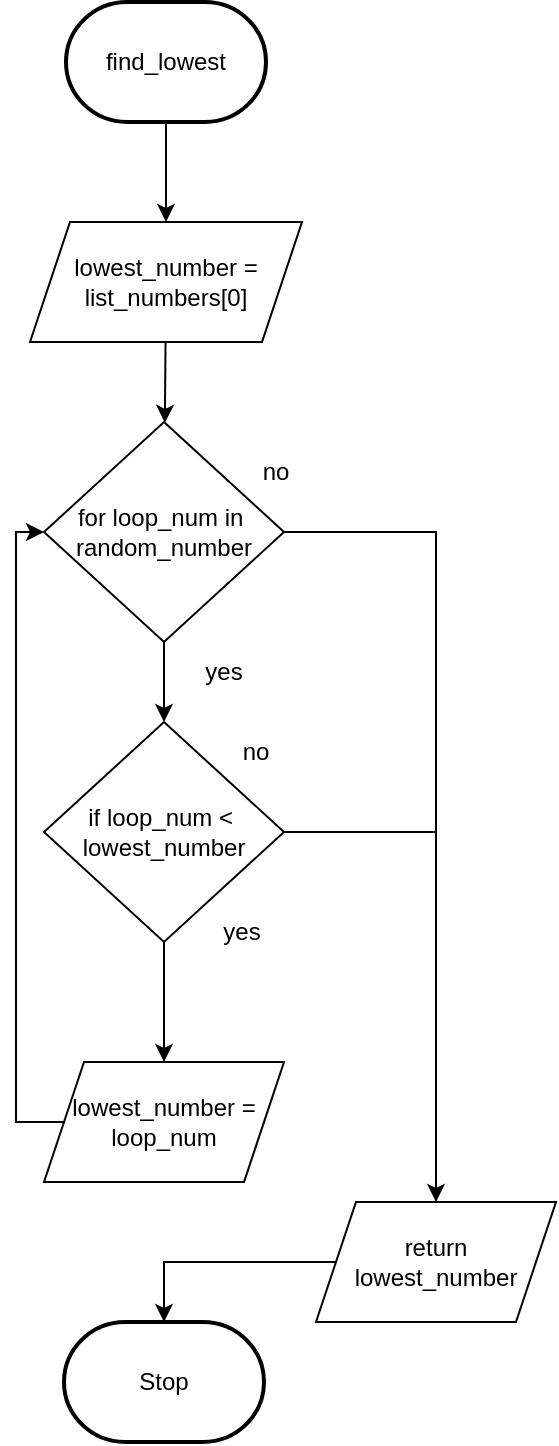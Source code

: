 <mxfile>
    <diagram id="JqOo338mFjRoOCTTENWM" name="Page-1">
        <mxGraphModel dx="1074" dy="1878" grid="1" gridSize="10" guides="1" tooltips="1" connect="1" arrows="1" fold="1" page="1" pageScale="1" pageWidth="827" pageHeight="1169" math="0" shadow="0">
            <root>
                <mxCell id="0"/>
                <mxCell id="1" parent="0"/>
                <mxCell id="27" style="edgeStyle=none;html=1;exitX=0;exitY=0.5;exitDx=0;exitDy=0;entryX=0;entryY=0.5;entryDx=0;entryDy=0;entryPerimeter=0;rounded=0;" parent="1" source="28" edge="1">
                    <mxGeometry relative="1" as="geometry">
                        <Array as="points">
                            <mxPoint x="20" y="625"/>
                            <mxPoint x="20" y="305"/>
                        </Array>
                        <mxPoint x="46" y="305" as="targetPoint"/>
                    </mxGeometry>
                </mxCell>
                <mxCell id="32" value="" style="edgeStyle=none;html=1;" edge="1" parent="1" source="33" target="43">
                    <mxGeometry relative="1" as="geometry"/>
                </mxCell>
                <mxCell id="33" value="find_lowest" style="strokeWidth=2;html=1;shape=mxgraph.flowchart.terminator;whiteSpace=wrap;" vertex="1" parent="1">
                    <mxGeometry x="35" y="-1160" width="100" height="60" as="geometry"/>
                </mxCell>
                <mxCell id="34" value="Stop" style="strokeWidth=2;html=1;shape=mxgraph.flowchart.terminator;whiteSpace=wrap;rounded=1;" vertex="1" parent="1">
                    <mxGeometry x="34" y="-500" width="100" height="60" as="geometry"/>
                </mxCell>
                <mxCell id="35" value="" style="edgeStyle=none;html=1;" edge="1" parent="1" source="37" target="46">
                    <mxGeometry relative="1" as="geometry"/>
                </mxCell>
                <mxCell id="36" style="edgeStyle=none;html=1;entryX=0.5;entryY=0;entryDx=0;entryDy=0;endArrow=classic;endFill=1;rounded=0;" edge="1" parent="1" source="37" target="50">
                    <mxGeometry relative="1" as="geometry">
                        <Array as="points">
                            <mxPoint x="220" y="-895"/>
                        </Array>
                    </mxGeometry>
                </mxCell>
                <mxCell id="37" value="for loop_num in&amp;nbsp;&lt;br&gt;random_number" style="rhombus;whiteSpace=wrap;html=1;" vertex="1" parent="1">
                    <mxGeometry x="24" y="-950" width="120" height="110" as="geometry"/>
                </mxCell>
                <mxCell id="38" style="edgeStyle=none;html=1;entryX=0;entryY=0.5;entryDx=0;entryDy=0;rounded=0;exitX=0;exitY=0.5;exitDx=0;exitDy=0;" edge="1" parent="1" source="41" target="37">
                    <mxGeometry relative="1" as="geometry">
                        <Array as="points">
                            <mxPoint x="10" y="-600"/>
                            <mxPoint x="10" y="-895"/>
                        </Array>
                    </mxGeometry>
                </mxCell>
                <mxCell id="39" value="yes" style="text;html=1;strokeColor=none;fillColor=none;align=center;verticalAlign=middle;whiteSpace=wrap;rounded=0;" vertex="1" parent="1">
                    <mxGeometry x="84" y="-840" width="60" height="30" as="geometry"/>
                </mxCell>
                <mxCell id="40" value="no" style="text;html=1;strokeColor=none;fillColor=none;align=center;verticalAlign=middle;whiteSpace=wrap;rounded=0;" vertex="1" parent="1">
                    <mxGeometry x="110" y="-940" width="60" height="30" as="geometry"/>
                </mxCell>
                <mxCell id="41" value="lowest_number =&lt;br&gt;loop_num" style="shape=parallelogram;perimeter=parallelogramPerimeter;whiteSpace=wrap;html=1;fixedSize=1;" vertex="1" parent="1">
                    <mxGeometry x="24" y="-630" width="120" height="60" as="geometry"/>
                </mxCell>
                <mxCell id="42" value="" style="edgeStyle=none;html=1;" edge="1" parent="1" source="43" target="37">
                    <mxGeometry relative="1" as="geometry"/>
                </mxCell>
                <mxCell id="43" value="lowest_number = list_numbers[0]" style="shape=parallelogram;perimeter=parallelogramPerimeter;whiteSpace=wrap;html=1;fixedSize=1;" vertex="1" parent="1">
                    <mxGeometry x="17" y="-1050" width="136" height="60" as="geometry"/>
                </mxCell>
                <mxCell id="44" style="edgeStyle=none;html=1;entryX=0.5;entryY=0;entryDx=0;entryDy=0;" edge="1" parent="1" source="46" target="41">
                    <mxGeometry relative="1" as="geometry"/>
                </mxCell>
                <mxCell id="45" style="edgeStyle=none;html=1;endArrow=none;endFill=0;" edge="1" parent="1" source="46">
                    <mxGeometry relative="1" as="geometry">
                        <mxPoint x="220" y="-745" as="targetPoint"/>
                    </mxGeometry>
                </mxCell>
                <mxCell id="46" value="if loop_num &amp;lt;&amp;nbsp;&lt;br&gt;lowest_number" style="rhombus;whiteSpace=wrap;html=1;" vertex="1" parent="1">
                    <mxGeometry x="24" y="-800" width="120" height="110" as="geometry"/>
                </mxCell>
                <mxCell id="47" value="no" style="text;html=1;strokeColor=none;fillColor=none;align=center;verticalAlign=middle;whiteSpace=wrap;rounded=0;" vertex="1" parent="1">
                    <mxGeometry x="100" y="-800" width="60" height="30" as="geometry"/>
                </mxCell>
                <mxCell id="48" value="yes" style="text;html=1;strokeColor=none;fillColor=none;align=center;verticalAlign=middle;whiteSpace=wrap;rounded=0;" vertex="1" parent="1">
                    <mxGeometry x="93" y="-710" width="60" height="30" as="geometry"/>
                </mxCell>
                <mxCell id="49" style="edgeStyle=none;rounded=0;html=1;entryX=0.5;entryY=0;entryDx=0;entryDy=0;entryPerimeter=0;endArrow=classic;endFill=1;" edge="1" parent="1" source="50" target="34">
                    <mxGeometry relative="1" as="geometry">
                        <Array as="points">
                            <mxPoint x="84" y="-530"/>
                        </Array>
                    </mxGeometry>
                </mxCell>
                <mxCell id="50" value="return&lt;br&gt;lowest_number" style="shape=parallelogram;perimeter=parallelogramPerimeter;whiteSpace=wrap;html=1;fixedSize=1;" vertex="1" parent="1">
                    <mxGeometry x="160" y="-560" width="120" height="60" as="geometry"/>
                </mxCell>
            </root>
        </mxGraphModel>
    </diagram>
</mxfile>